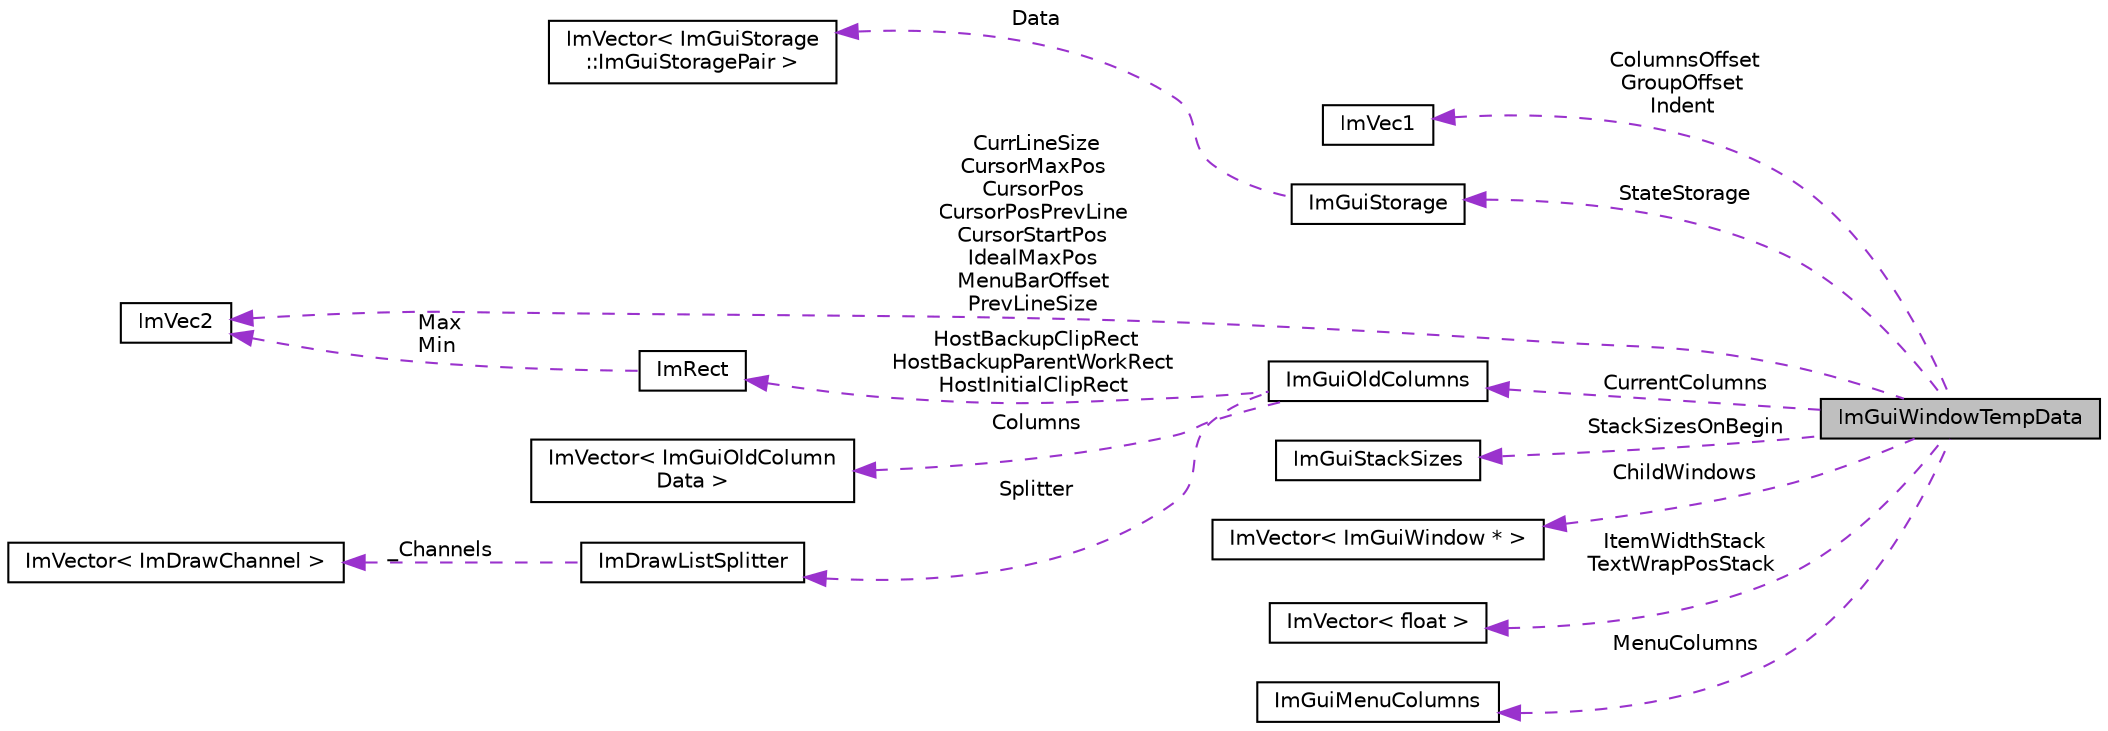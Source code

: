 digraph "ImGuiWindowTempData"
{
 // LATEX_PDF_SIZE
  edge [fontname="Helvetica",fontsize="10",labelfontname="Helvetica",labelfontsize="10"];
  node [fontname="Helvetica",fontsize="10",shape=record];
  rankdir="LR";
  Node1 [label="ImGuiWindowTempData",height=0.2,width=0.4,color="black", fillcolor="grey75", style="filled", fontcolor="black",tooltip=" "];
  Node2 -> Node1 [dir="back",color="darkorchid3",fontsize="10",style="dashed",label=" ColumnsOffset\nGroupOffset\nIndent" ,fontname="Helvetica"];
  Node2 [label="ImVec1",height=0.2,width=0.4,color="black", fillcolor="white", style="filled",URL="$struct_im_vec1.html",tooltip=" "];
  Node3 -> Node1 [dir="back",color="darkorchid3",fontsize="10",style="dashed",label=" StateStorage" ,fontname="Helvetica"];
  Node3 [label="ImGuiStorage",height=0.2,width=0.4,color="black", fillcolor="white", style="filled",URL="$struct_im_gui_storage.html",tooltip=" "];
  Node4 -> Node3 [dir="back",color="darkorchid3",fontsize="10",style="dashed",label=" Data" ,fontname="Helvetica"];
  Node4 [label="ImVector\< ImGuiStorage\l::ImGuiStoragePair \>",height=0.2,width=0.4,color="black", fillcolor="white", style="filled",URL="$struct_im_vector.html",tooltip=" "];
  Node5 -> Node1 [dir="back",color="darkorchid3",fontsize="10",style="dashed",label=" CurrLineSize\nCursorMaxPos\nCursorPos\nCursorPosPrevLine\nCursorStartPos\nIdealMaxPos\nMenuBarOffset\nPrevLineSize" ,fontname="Helvetica"];
  Node5 [label="ImVec2",height=0.2,width=0.4,color="black", fillcolor="white", style="filled",URL="$struct_im_vec2.html",tooltip=" "];
  Node6 -> Node1 [dir="back",color="darkorchid3",fontsize="10",style="dashed",label=" CurrentColumns" ,fontname="Helvetica"];
  Node6 [label="ImGuiOldColumns",height=0.2,width=0.4,color="black", fillcolor="white", style="filled",URL="$struct_im_gui_old_columns.html",tooltip=" "];
  Node7 -> Node6 [dir="back",color="darkorchid3",fontsize="10",style="dashed",label=" HostBackupClipRect\nHostBackupParentWorkRect\nHostInitialClipRect" ,fontname="Helvetica"];
  Node7 [label="ImRect",height=0.2,width=0.4,color="black", fillcolor="white", style="filled",URL="$struct_im_rect.html",tooltip=" "];
  Node5 -> Node7 [dir="back",color="darkorchid3",fontsize="10",style="dashed",label=" Max\nMin" ,fontname="Helvetica"];
  Node8 -> Node6 [dir="back",color="darkorchid3",fontsize="10",style="dashed",label=" Columns" ,fontname="Helvetica"];
  Node8 [label="ImVector\< ImGuiOldColumn\lData \>",height=0.2,width=0.4,color="black", fillcolor="white", style="filled",URL="$struct_im_vector.html",tooltip=" "];
  Node9 -> Node6 [dir="back",color="darkorchid3",fontsize="10",style="dashed",label=" Splitter" ,fontname="Helvetica"];
  Node9 [label="ImDrawListSplitter",height=0.2,width=0.4,color="black", fillcolor="white", style="filled",URL="$struct_im_draw_list_splitter.html",tooltip=" "];
  Node10 -> Node9 [dir="back",color="darkorchid3",fontsize="10",style="dashed",label=" _Channels" ,fontname="Helvetica"];
  Node10 [label="ImVector\< ImDrawChannel \>",height=0.2,width=0.4,color="black", fillcolor="white", style="filled",URL="$struct_im_vector.html",tooltip=" "];
  Node11 -> Node1 [dir="back",color="darkorchid3",fontsize="10",style="dashed",label=" StackSizesOnBegin" ,fontname="Helvetica"];
  Node11 [label="ImGuiStackSizes",height=0.2,width=0.4,color="black", fillcolor="white", style="filled",URL="$struct_im_gui_stack_sizes.html",tooltip=" "];
  Node12 -> Node1 [dir="back",color="darkorchid3",fontsize="10",style="dashed",label=" ChildWindows" ,fontname="Helvetica"];
  Node12 [label="ImVector\< ImGuiWindow * \>",height=0.2,width=0.4,color="black", fillcolor="white", style="filled",URL="$struct_im_vector.html",tooltip=" "];
  Node13 -> Node1 [dir="back",color="darkorchid3",fontsize="10",style="dashed",label=" ItemWidthStack\nTextWrapPosStack" ,fontname="Helvetica"];
  Node13 [label="ImVector\< float \>",height=0.2,width=0.4,color="black", fillcolor="white", style="filled",URL="$struct_im_vector.html",tooltip=" "];
  Node14 -> Node1 [dir="back",color="darkorchid3",fontsize="10",style="dashed",label=" MenuColumns" ,fontname="Helvetica"];
  Node14 [label="ImGuiMenuColumns",height=0.2,width=0.4,color="black", fillcolor="white", style="filled",URL="$struct_im_gui_menu_columns.html",tooltip=" "];
}
